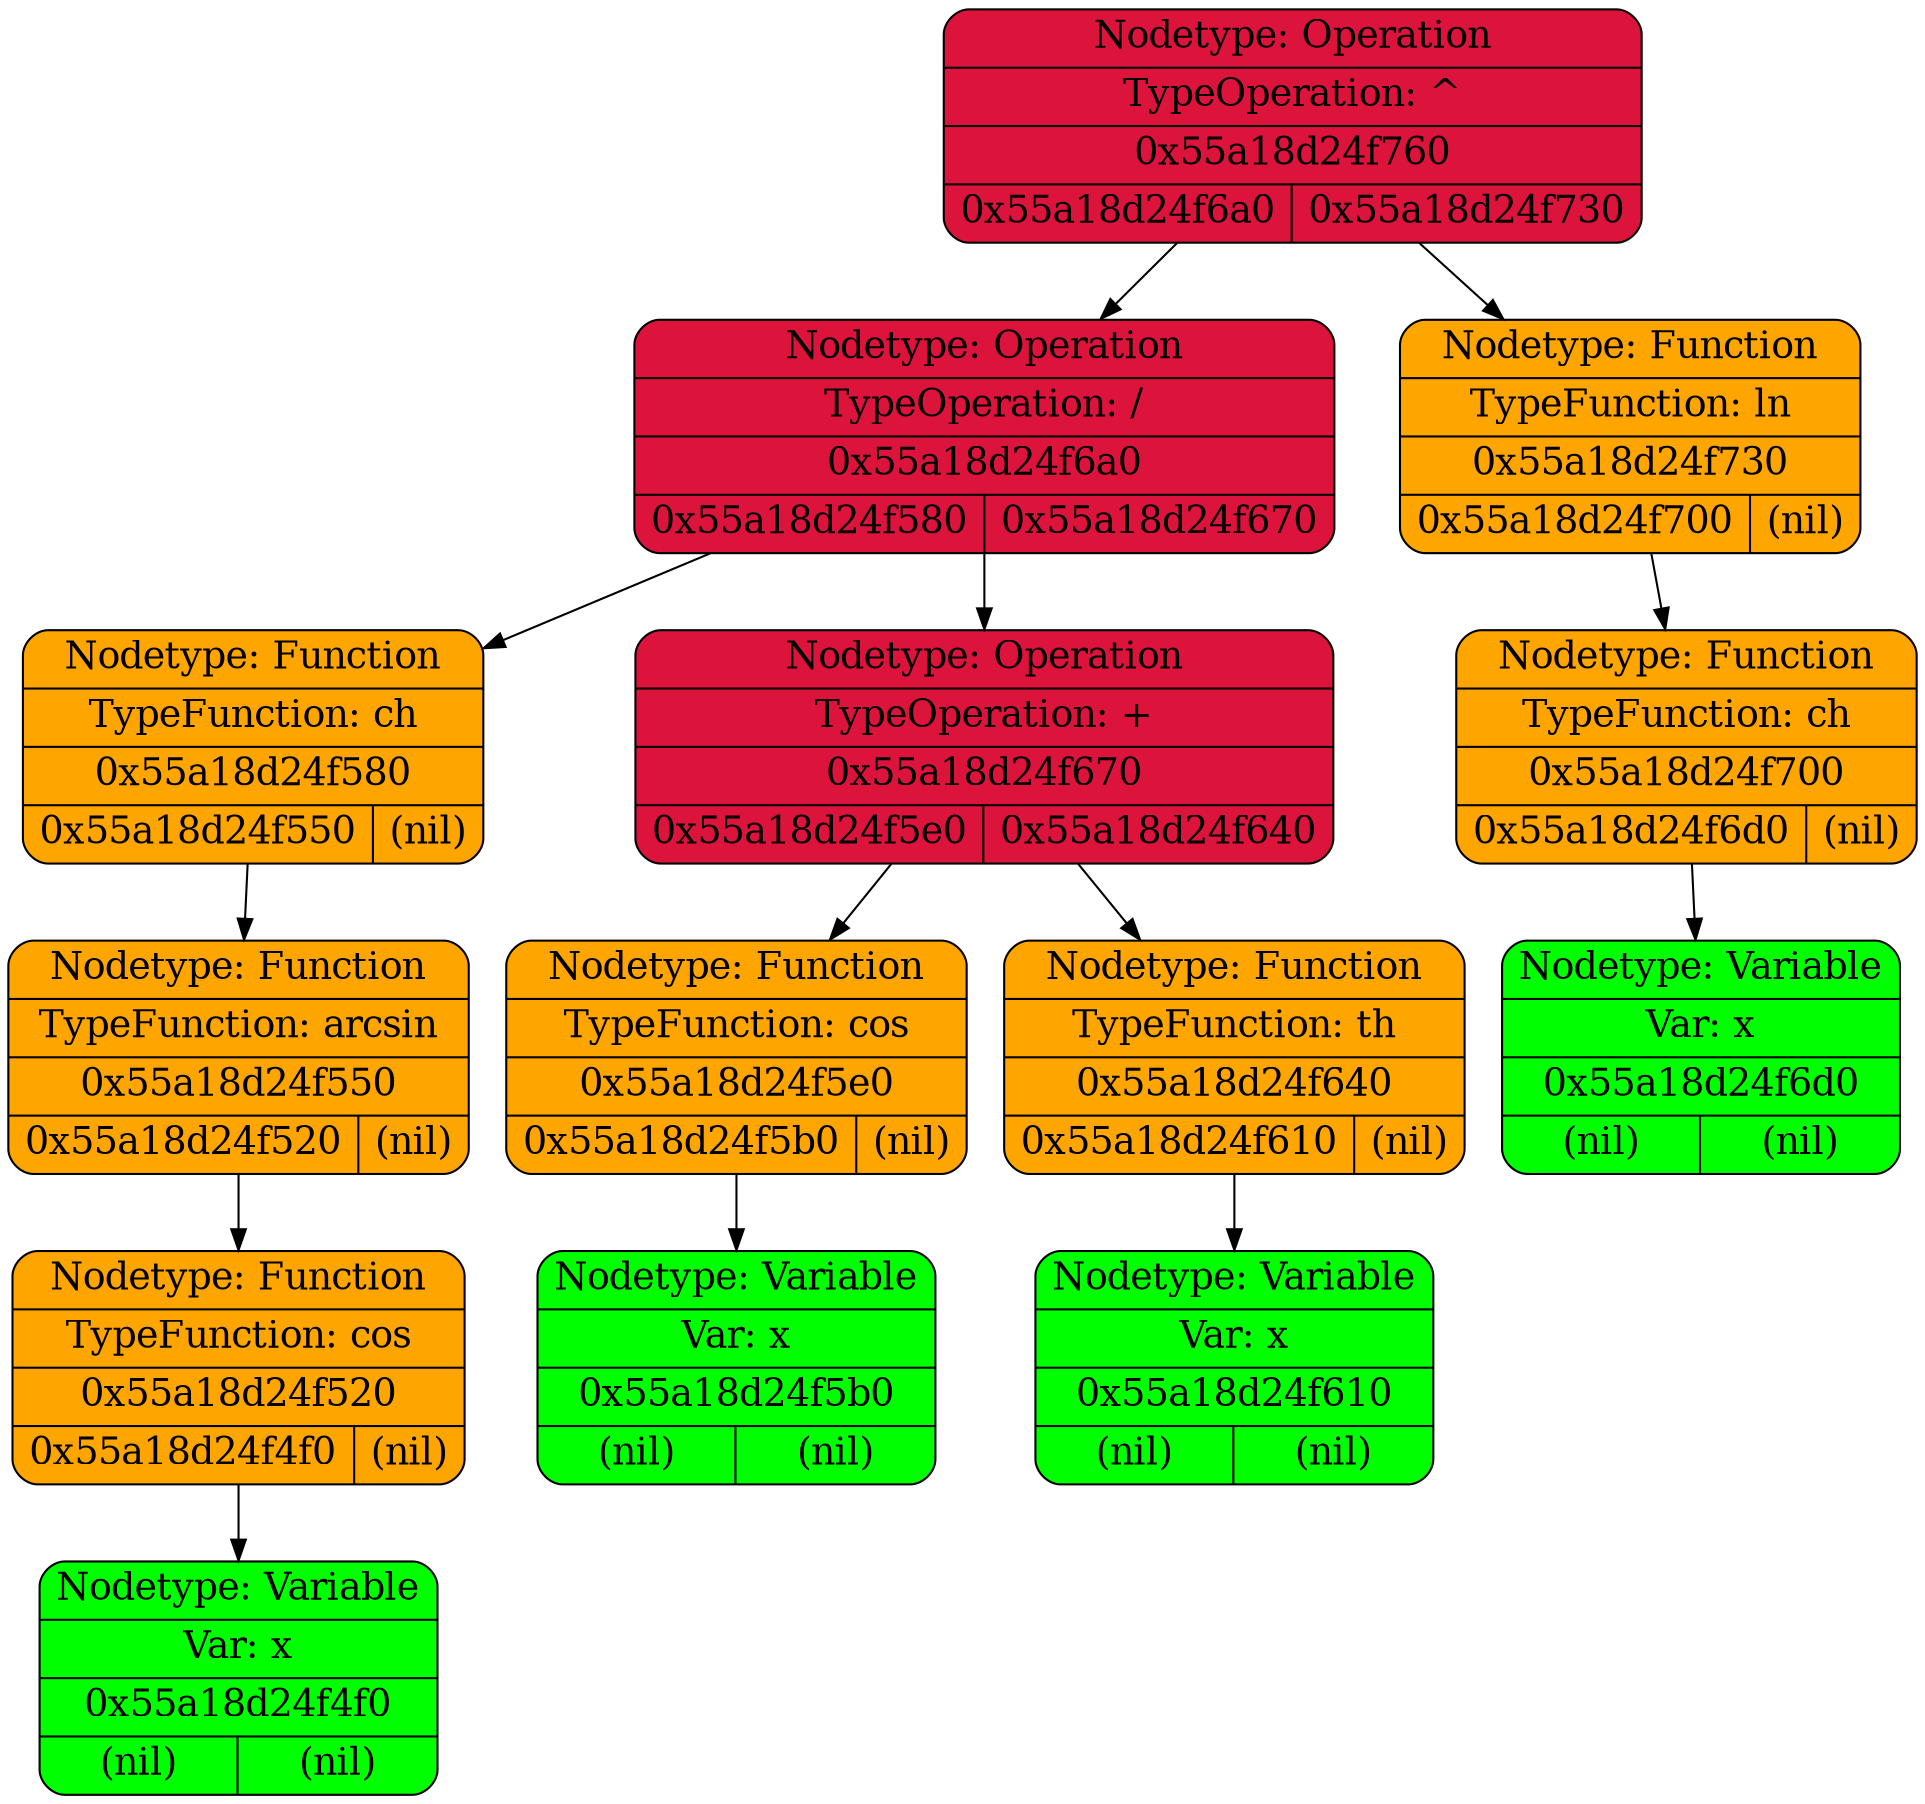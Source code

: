 digraph {
	"0x55a18d24f760" [label = "{ Nodetype: Operation | TypeOperation: ^ | 0x55a18d24f760 | { 0x55a18d24f6a0 | 0x55a18d24f730 } }", fontsize = 18, style = filled, fillcolor = crimson, shape = Mrecord]
	"0x55a18d24f760" -> "0x55a18d24f6a0"
	"0x55a18d24f6a0" [label = "{ Nodetype: Operation | TypeOperation: / | 0x55a18d24f6a0 | { 0x55a18d24f580 | 0x55a18d24f670 } }", fontsize = 18, style = filled, fillcolor = crimson, shape = Mrecord]
	"0x55a18d24f6a0" -> "0x55a18d24f580"
	"0x55a18d24f580" [label = "{ Nodetype: Function | TypeFunction: ch | 0x55a18d24f580 | { 0x55a18d24f550 | (nil) } }", fontsize = 18, style = filled, fillcolor = orange, shape = Mrecord]
	"0x55a18d24f580" -> "0x55a18d24f550"
	"0x55a18d24f550" [label = "{ Nodetype: Function | TypeFunction: arcsin | 0x55a18d24f550 | { 0x55a18d24f520 | (nil) } }", fontsize = 18, style = filled, fillcolor = orange, shape = Mrecord]
	"0x55a18d24f550" -> "0x55a18d24f520"
	"0x55a18d24f520" [label = "{ Nodetype: Function | TypeFunction: cos | 0x55a18d24f520 | { 0x55a18d24f4f0 | (nil) } }", fontsize = 18, style = filled, fillcolor = orange, shape = Mrecord]
	"0x55a18d24f520" -> "0x55a18d24f4f0"
	"0x55a18d24f4f0" [label = "{ Nodetype: Variable | Var: x | 0x55a18d24f4f0 | { (nil) | (nil) } }", fontsize = 18, style = filled, fillcolor = green, shape = Mrecord]
	"0x55a18d24f6a0" -> "0x55a18d24f670"
	"0x55a18d24f670" [label = "{ Nodetype: Operation | TypeOperation: + | 0x55a18d24f670 | { 0x55a18d24f5e0 | 0x55a18d24f640 } }", fontsize = 18, style = filled, fillcolor = crimson, shape = Mrecord]
	"0x55a18d24f670" -> "0x55a18d24f5e0"
	"0x55a18d24f5e0" [label = "{ Nodetype: Function | TypeFunction: cos | 0x55a18d24f5e0 | { 0x55a18d24f5b0 | (nil) } }", fontsize = 18, style = filled, fillcolor = orange, shape = Mrecord]
	"0x55a18d24f5e0" -> "0x55a18d24f5b0"
	"0x55a18d24f5b0" [label = "{ Nodetype: Variable | Var: x | 0x55a18d24f5b0 | { (nil) | (nil) } }", fontsize = 18, style = filled, fillcolor = green, shape = Mrecord]
	"0x55a18d24f670" -> "0x55a18d24f640"
	"0x55a18d24f640" [label = "{ Nodetype: Function | TypeFunction: th | 0x55a18d24f640 | { 0x55a18d24f610 | (nil) } }", fontsize = 18, style = filled, fillcolor = orange, shape = Mrecord]
	"0x55a18d24f640" -> "0x55a18d24f610"
	"0x55a18d24f610" [label = "{ Nodetype: Variable | Var: x | 0x55a18d24f610 | { (nil) | (nil) } }", fontsize = 18, style = filled, fillcolor = green, shape = Mrecord]
	"0x55a18d24f760" -> "0x55a18d24f730"
	"0x55a18d24f730" [label = "{ Nodetype: Function | TypeFunction: ln | 0x55a18d24f730 | { 0x55a18d24f700 | (nil) } }", fontsize = 18, style = filled, fillcolor = orange, shape = Mrecord]
	"0x55a18d24f730" -> "0x55a18d24f700"
	"0x55a18d24f700" [label = "{ Nodetype: Function | TypeFunction: ch | 0x55a18d24f700 | { 0x55a18d24f6d0 | (nil) } }", fontsize = 18, style = filled, fillcolor = orange, shape = Mrecord]
	"0x55a18d24f700" -> "0x55a18d24f6d0"
	"0x55a18d24f6d0" [label = "{ Nodetype: Variable | Var: x | 0x55a18d24f6d0 | { (nil) | (nil) } }", fontsize = 18, style = filled, fillcolor = green, shape = Mrecord]
}
